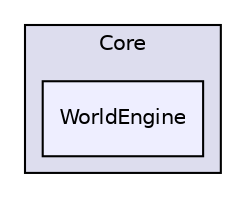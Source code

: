 digraph "D:/Projets/Final-Bomber/2 - Server/Core/WorldEngine" {
  compound=true
  node [ fontsize="10", fontname="Helvetica"];
  edge [ labelfontsize="10", labelfontname="Helvetica"];
  subgraph clusterdir_5e3b1a3adb985d9091f7dd191d64449f {
    graph [ bgcolor="#ddddee", pencolor="black", label="Core" fontname="Helvetica", fontsize="10", URL="dir_5e3b1a3adb985d9091f7dd191d64449f.html"]
  dir_dbc958748f0e300ce2e9dfc8ae80aff8 [shape=box, label="WorldEngine", style="filled", fillcolor="#eeeeff", pencolor="black", URL="dir_dbc958748f0e300ce2e9dfc8ae80aff8.html"];
  }
}
